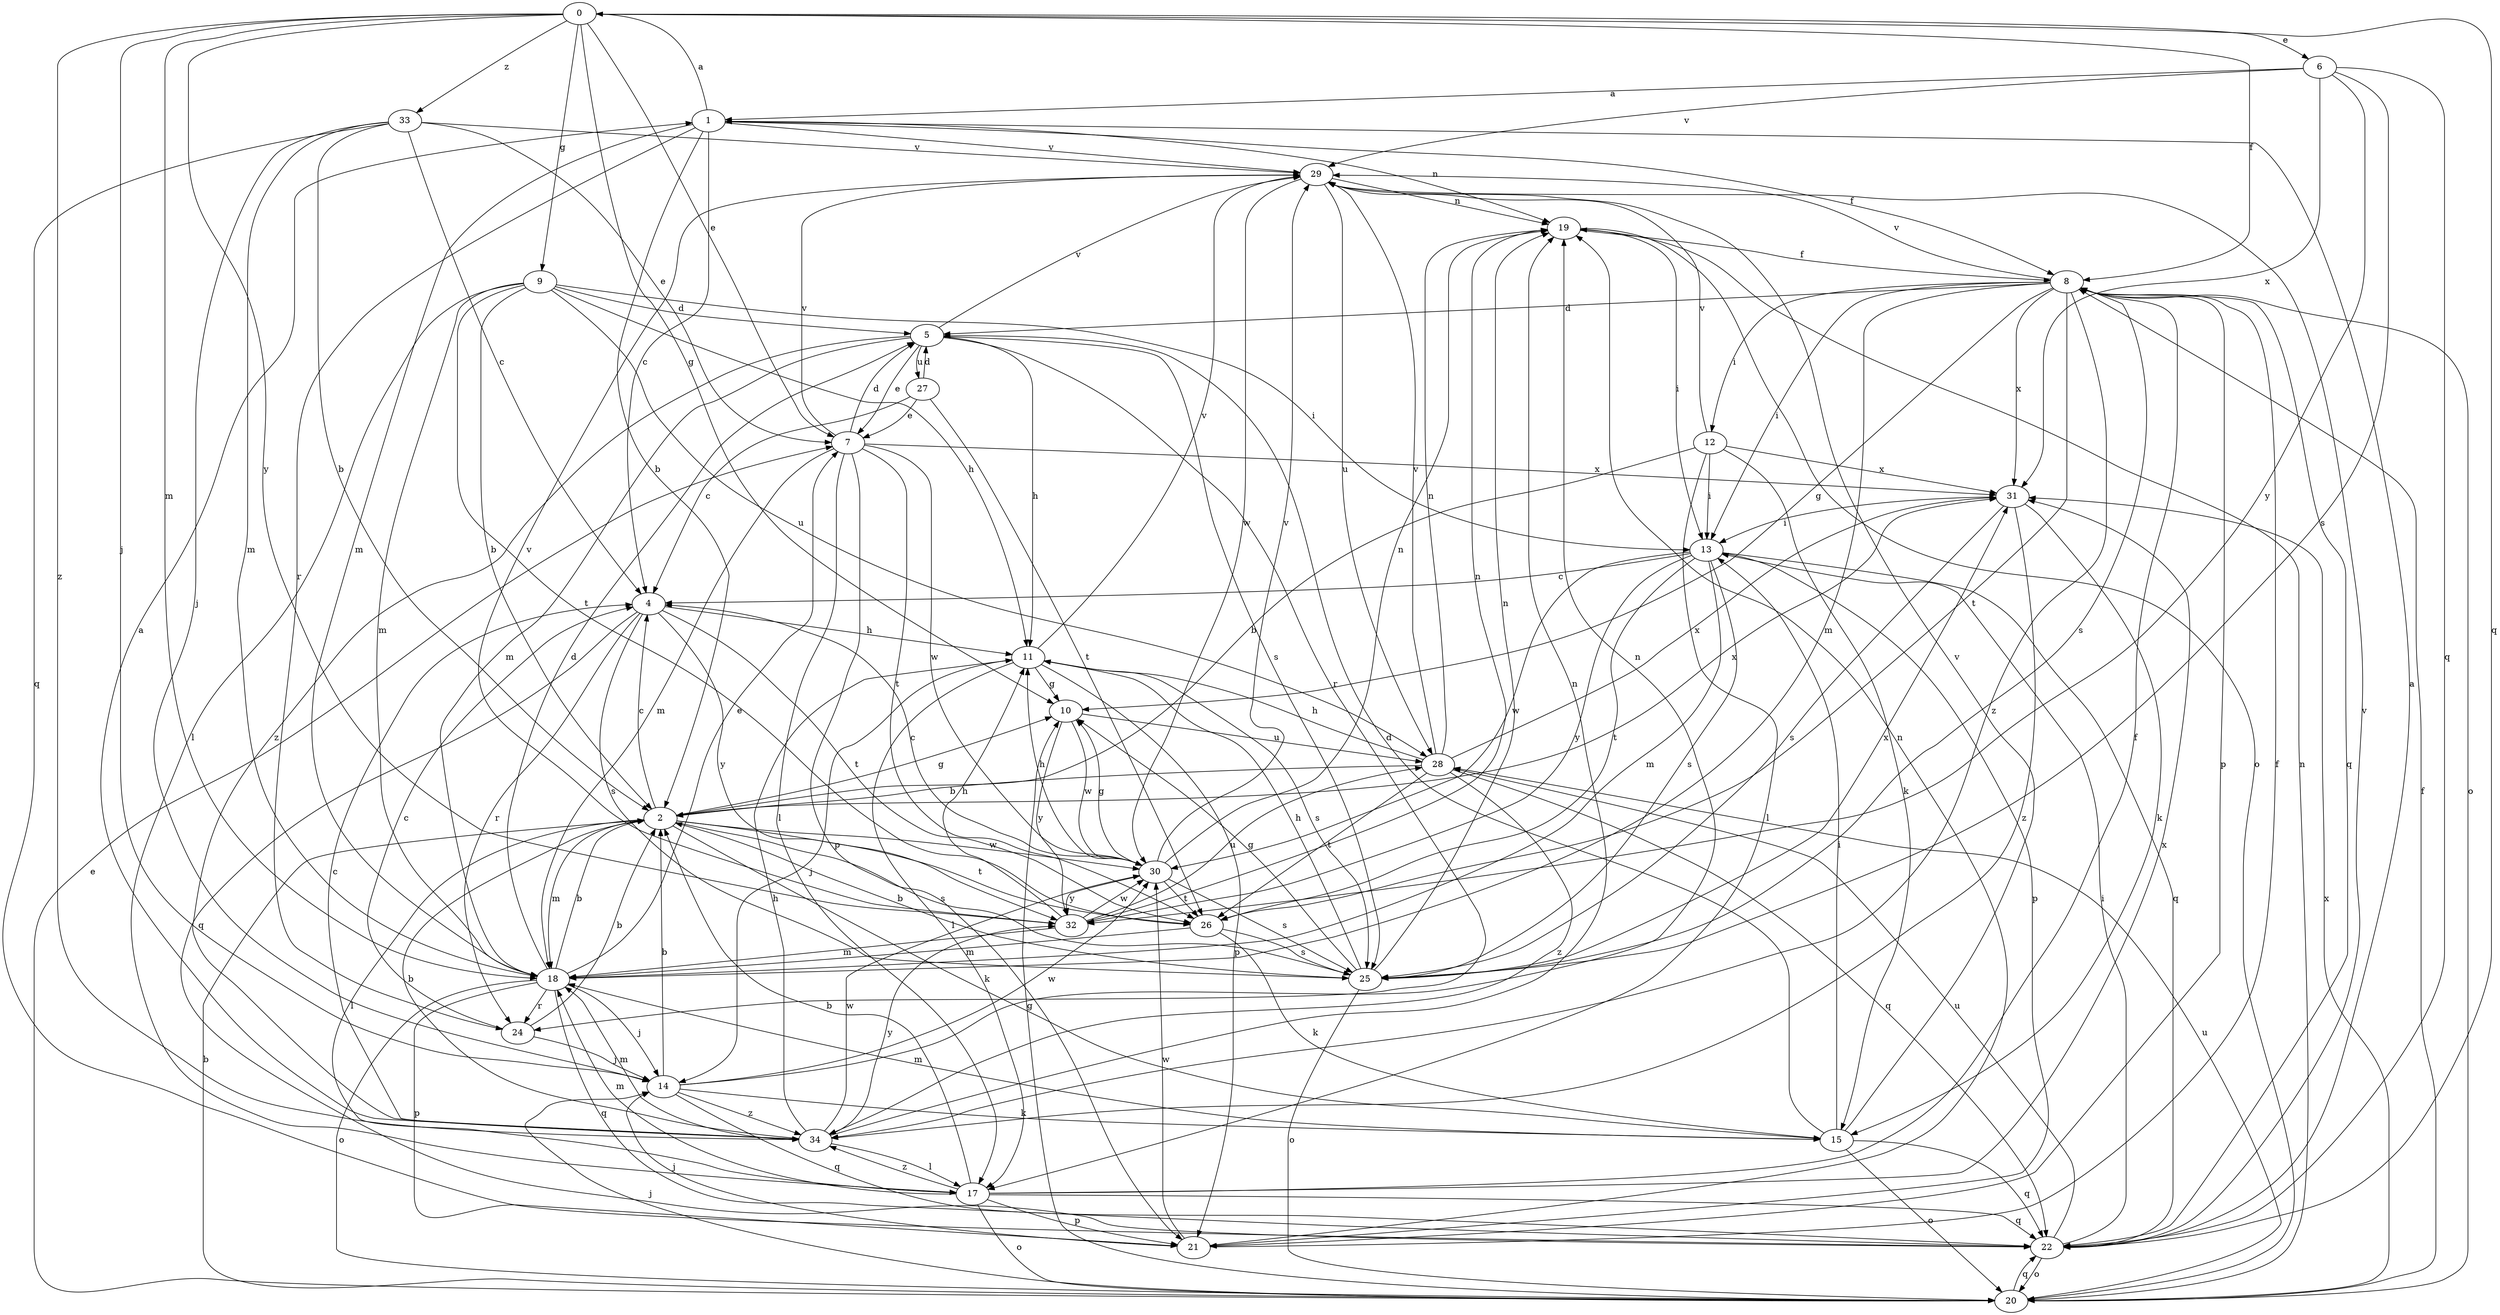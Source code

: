 strict digraph  {
0;
1;
2;
4;
5;
6;
7;
8;
9;
10;
11;
12;
13;
14;
15;
17;
18;
19;
20;
21;
22;
24;
25;
26;
27;
28;
29;
30;
31;
32;
33;
34;
0 -> 6  [label=e];
0 -> 7  [label=e];
0 -> 8  [label=f];
0 -> 9  [label=g];
0 -> 10  [label=g];
0 -> 14  [label=j];
0 -> 18  [label=m];
0 -> 22  [label=q];
0 -> 32  [label=y];
0 -> 33  [label=z];
0 -> 34  [label=z];
1 -> 0  [label=a];
1 -> 2  [label=b];
1 -> 4  [label=c];
1 -> 8  [label=f];
1 -> 18  [label=m];
1 -> 19  [label=n];
1 -> 24  [label=r];
1 -> 29  [label=v];
2 -> 4  [label=c];
2 -> 10  [label=g];
2 -> 15  [label=k];
2 -> 17  [label=l];
2 -> 18  [label=m];
2 -> 25  [label=s];
2 -> 26  [label=t];
2 -> 30  [label=w];
2 -> 31  [label=x];
4 -> 11  [label=h];
4 -> 22  [label=q];
4 -> 24  [label=r];
4 -> 25  [label=s];
4 -> 26  [label=t];
4 -> 32  [label=y];
5 -> 7  [label=e];
5 -> 11  [label=h];
5 -> 18  [label=m];
5 -> 24  [label=r];
5 -> 25  [label=s];
5 -> 27  [label=u];
5 -> 29  [label=v];
5 -> 34  [label=z];
6 -> 1  [label=a];
6 -> 22  [label=q];
6 -> 25  [label=s];
6 -> 29  [label=v];
6 -> 31  [label=x];
6 -> 32  [label=y];
7 -> 5  [label=d];
7 -> 17  [label=l];
7 -> 18  [label=m];
7 -> 21  [label=p];
7 -> 26  [label=t];
7 -> 29  [label=v];
7 -> 30  [label=w];
7 -> 31  [label=x];
8 -> 5  [label=d];
8 -> 10  [label=g];
8 -> 12  [label=i];
8 -> 13  [label=i];
8 -> 18  [label=m];
8 -> 20  [label=o];
8 -> 21  [label=p];
8 -> 22  [label=q];
8 -> 25  [label=s];
8 -> 26  [label=t];
8 -> 29  [label=v];
8 -> 31  [label=x];
8 -> 34  [label=z];
9 -> 2  [label=b];
9 -> 5  [label=d];
9 -> 11  [label=h];
9 -> 13  [label=i];
9 -> 17  [label=l];
9 -> 18  [label=m];
9 -> 26  [label=t];
9 -> 28  [label=u];
10 -> 28  [label=u];
10 -> 30  [label=w];
10 -> 32  [label=y];
11 -> 10  [label=g];
11 -> 14  [label=j];
11 -> 17  [label=l];
11 -> 21  [label=p];
11 -> 25  [label=s];
11 -> 29  [label=v];
12 -> 2  [label=b];
12 -> 13  [label=i];
12 -> 15  [label=k];
12 -> 17  [label=l];
12 -> 29  [label=v];
12 -> 31  [label=x];
13 -> 4  [label=c];
13 -> 18  [label=m];
13 -> 21  [label=p];
13 -> 22  [label=q];
13 -> 25  [label=s];
13 -> 26  [label=t];
13 -> 30  [label=w];
13 -> 32  [label=y];
14 -> 2  [label=b];
14 -> 15  [label=k];
14 -> 19  [label=n];
14 -> 22  [label=q];
14 -> 30  [label=w];
14 -> 34  [label=z];
15 -> 5  [label=d];
15 -> 13  [label=i];
15 -> 18  [label=m];
15 -> 20  [label=o];
15 -> 22  [label=q];
15 -> 29  [label=v];
17 -> 2  [label=b];
17 -> 8  [label=f];
17 -> 18  [label=m];
17 -> 20  [label=o];
17 -> 21  [label=p];
17 -> 22  [label=q];
17 -> 31  [label=x];
17 -> 34  [label=z];
18 -> 2  [label=b];
18 -> 5  [label=d];
18 -> 7  [label=e];
18 -> 14  [label=j];
18 -> 20  [label=o];
18 -> 21  [label=p];
18 -> 22  [label=q];
18 -> 24  [label=r];
19 -> 8  [label=f];
19 -> 13  [label=i];
19 -> 20  [label=o];
20 -> 2  [label=b];
20 -> 7  [label=e];
20 -> 8  [label=f];
20 -> 10  [label=g];
20 -> 14  [label=j];
20 -> 19  [label=n];
20 -> 22  [label=q];
20 -> 28  [label=u];
20 -> 31  [label=x];
21 -> 8  [label=f];
21 -> 14  [label=j];
21 -> 19  [label=n];
21 -> 30  [label=w];
22 -> 1  [label=a];
22 -> 13  [label=i];
22 -> 20  [label=o];
22 -> 28  [label=u];
22 -> 29  [label=v];
24 -> 2  [label=b];
24 -> 4  [label=c];
24 -> 14  [label=j];
25 -> 2  [label=b];
25 -> 10  [label=g];
25 -> 11  [label=h];
25 -> 19  [label=n];
25 -> 20  [label=o];
25 -> 31  [label=x];
26 -> 15  [label=k];
26 -> 18  [label=m];
26 -> 25  [label=s];
27 -> 4  [label=c];
27 -> 5  [label=d];
27 -> 7  [label=e];
27 -> 26  [label=t];
28 -> 2  [label=b];
28 -> 11  [label=h];
28 -> 19  [label=n];
28 -> 22  [label=q];
28 -> 26  [label=t];
28 -> 29  [label=v];
28 -> 31  [label=x];
28 -> 34  [label=z];
29 -> 19  [label=n];
29 -> 28  [label=u];
29 -> 30  [label=w];
30 -> 4  [label=c];
30 -> 10  [label=g];
30 -> 11  [label=h];
30 -> 19  [label=n];
30 -> 25  [label=s];
30 -> 26  [label=t];
30 -> 29  [label=v];
30 -> 32  [label=y];
31 -> 13  [label=i];
31 -> 15  [label=k];
31 -> 25  [label=s];
31 -> 34  [label=z];
32 -> 11  [label=h];
32 -> 18  [label=m];
32 -> 19  [label=n];
32 -> 28  [label=u];
32 -> 29  [label=v];
32 -> 30  [label=w];
33 -> 2  [label=b];
33 -> 4  [label=c];
33 -> 7  [label=e];
33 -> 14  [label=j];
33 -> 18  [label=m];
33 -> 22  [label=q];
33 -> 29  [label=v];
34 -> 1  [label=a];
34 -> 2  [label=b];
34 -> 4  [label=c];
34 -> 11  [label=h];
34 -> 17  [label=l];
34 -> 18  [label=m];
34 -> 19  [label=n];
34 -> 30  [label=w];
34 -> 32  [label=y];
}
